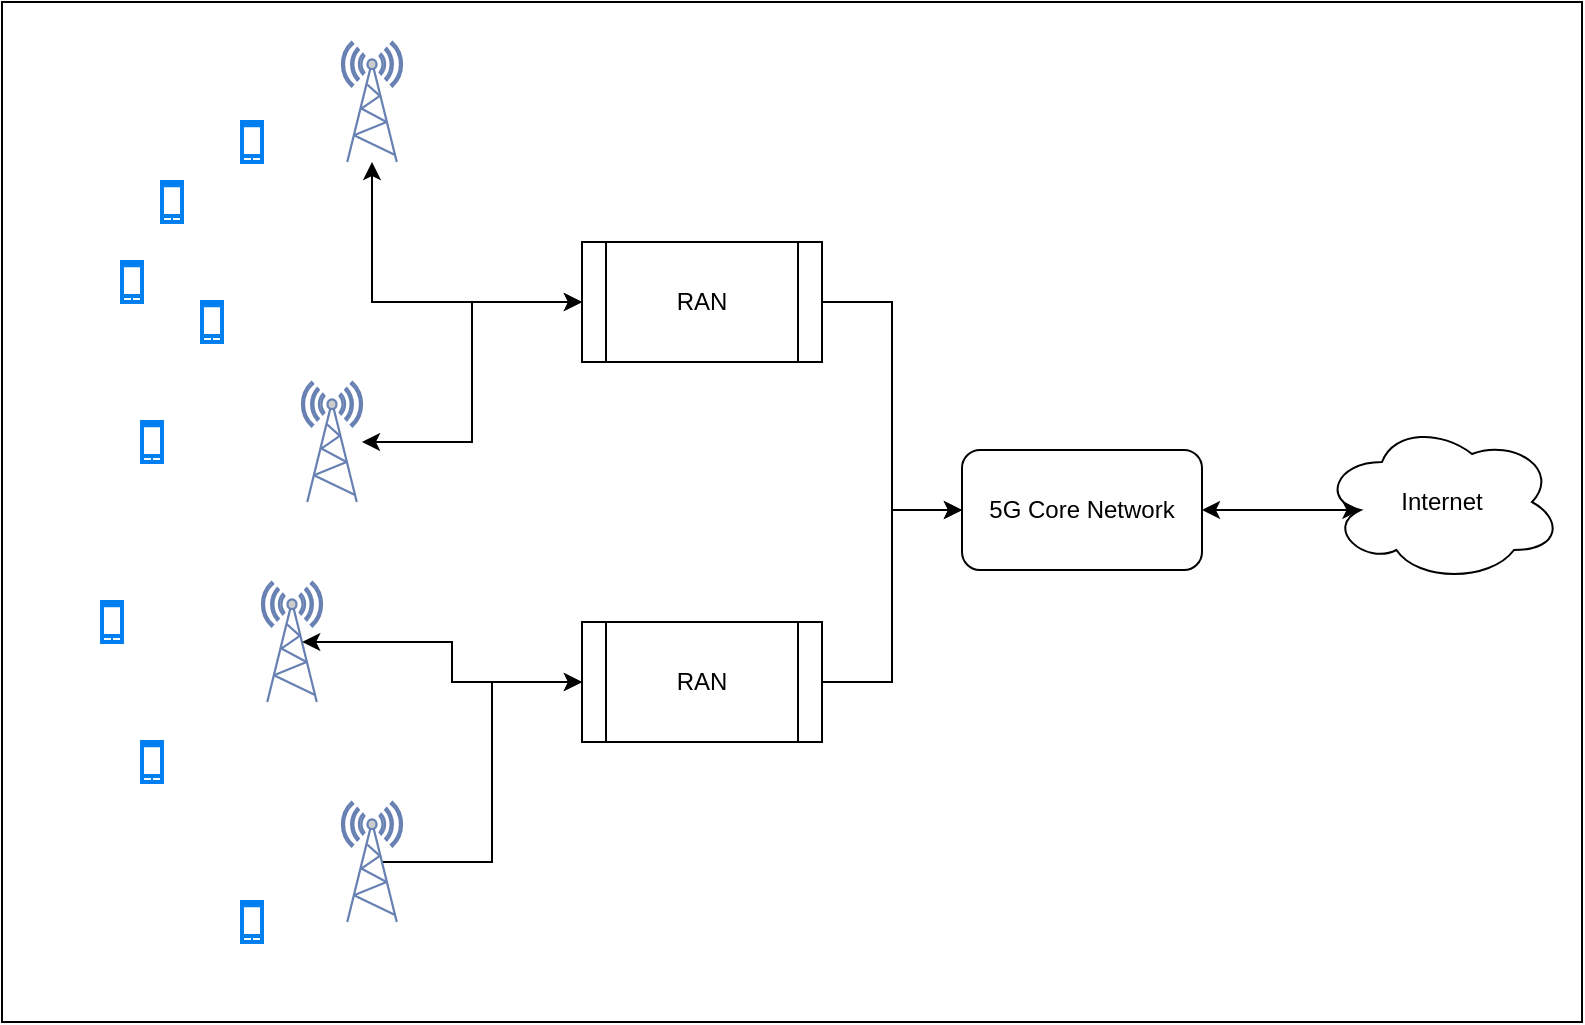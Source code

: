 <mxfile version="21.7.5" type="device">
  <diagram name="Page-1" id="B7oQnQYsPY74Lrkbd3UX">
    <mxGraphModel dx="1434" dy="843" grid="1" gridSize="10" guides="1" tooltips="1" connect="1" arrows="1" fold="1" page="1" pageScale="1" pageWidth="827" pageHeight="1169" math="0" shadow="0">
      <root>
        <mxCell id="0" />
        <mxCell id="1" parent="0" />
        <mxCell id="Kbqo44IROlKYJuxj_MG7-37" value="" style="group" vertex="1" connectable="0" parent="1">
          <mxGeometry x="40" y="160" width="790" height="510" as="geometry" />
        </mxCell>
        <mxCell id="Kbqo44IROlKYJuxj_MG7-36" value="" style="rounded=0;whiteSpace=wrap;html=1;" vertex="1" parent="Kbqo44IROlKYJuxj_MG7-37">
          <mxGeometry width="790" height="510" as="geometry" />
        </mxCell>
        <mxCell id="Kbqo44IROlKYJuxj_MG7-1" value="" style="fontColor=#0066CC;verticalAlign=top;verticalLabelPosition=bottom;labelPosition=center;align=center;html=1;outlineConnect=0;fillColor=#CCCCCC;strokeColor=#6881B3;gradientColor=none;gradientDirection=north;strokeWidth=2;shape=mxgraph.networks.radio_tower;" vertex="1" parent="Kbqo44IROlKYJuxj_MG7-37">
          <mxGeometry x="170" y="20" width="30" height="60" as="geometry" />
        </mxCell>
        <mxCell id="Kbqo44IROlKYJuxj_MG7-2" value="" style="fontColor=#0066CC;verticalAlign=top;verticalLabelPosition=bottom;labelPosition=center;align=center;html=1;outlineConnect=0;fillColor=#CCCCCC;strokeColor=#6881B3;gradientColor=none;gradientDirection=north;strokeWidth=2;shape=mxgraph.networks.radio_tower;" vertex="1" parent="Kbqo44IROlKYJuxj_MG7-37">
          <mxGeometry x="150" y="190" width="30" height="60" as="geometry" />
        </mxCell>
        <mxCell id="Kbqo44IROlKYJuxj_MG7-3" value="" style="fontColor=#0066CC;verticalAlign=top;verticalLabelPosition=bottom;labelPosition=center;align=center;html=1;outlineConnect=0;fillColor=#CCCCCC;strokeColor=#6881B3;gradientColor=none;gradientDirection=north;strokeWidth=2;shape=mxgraph.networks.radio_tower;" vertex="1" parent="Kbqo44IROlKYJuxj_MG7-37">
          <mxGeometry x="130" y="290" width="30" height="60" as="geometry" />
        </mxCell>
        <mxCell id="Kbqo44IROlKYJuxj_MG7-4" value="RAN" style="shape=process;whiteSpace=wrap;html=1;backgroundOutline=1;" vertex="1" parent="Kbqo44IROlKYJuxj_MG7-37">
          <mxGeometry x="290" y="120" width="120" height="60" as="geometry" />
        </mxCell>
        <mxCell id="Kbqo44IROlKYJuxj_MG7-6" style="edgeStyle=orthogonalEdgeStyle;rounded=0;orthogonalLoop=1;jettySize=auto;html=1;exitX=0.5;exitY=1;exitDx=0;exitDy=0;exitPerimeter=0;entryX=0;entryY=0.5;entryDx=0;entryDy=0;startArrow=classic;startFill=1;" edge="1" parent="Kbqo44IROlKYJuxj_MG7-37" source="Kbqo44IROlKYJuxj_MG7-1" target="Kbqo44IROlKYJuxj_MG7-4">
          <mxGeometry relative="1" as="geometry" />
        </mxCell>
        <mxCell id="Kbqo44IROlKYJuxj_MG7-7" style="edgeStyle=orthogonalEdgeStyle;rounded=0;orthogonalLoop=1;jettySize=auto;html=1;entryX=0;entryY=0.5;entryDx=0;entryDy=0;startArrow=classic;startFill=1;" edge="1" parent="Kbqo44IROlKYJuxj_MG7-37" source="Kbqo44IROlKYJuxj_MG7-2" target="Kbqo44IROlKYJuxj_MG7-4">
          <mxGeometry relative="1" as="geometry" />
        </mxCell>
        <mxCell id="Kbqo44IROlKYJuxj_MG7-8" value="RAN" style="shape=process;whiteSpace=wrap;html=1;backgroundOutline=1;" vertex="1" parent="Kbqo44IROlKYJuxj_MG7-37">
          <mxGeometry x="290" y="310" width="120" height="60" as="geometry" />
        </mxCell>
        <mxCell id="Kbqo44IROlKYJuxj_MG7-10" style="edgeStyle=orthogonalEdgeStyle;rounded=0;orthogonalLoop=1;jettySize=auto;html=1;exitX=0.67;exitY=0.5;exitDx=0;exitDy=0;exitPerimeter=0;entryX=0;entryY=0.5;entryDx=0;entryDy=0;startArrow=classic;startFill=1;" edge="1" parent="Kbqo44IROlKYJuxj_MG7-37" source="Kbqo44IROlKYJuxj_MG7-3" target="Kbqo44IROlKYJuxj_MG7-8">
          <mxGeometry relative="1" as="geometry" />
        </mxCell>
        <mxCell id="Kbqo44IROlKYJuxj_MG7-11" value="5G Core Network" style="rounded=1;whiteSpace=wrap;html=1;" vertex="1" parent="Kbqo44IROlKYJuxj_MG7-37">
          <mxGeometry x="480" y="224" width="120" height="60" as="geometry" />
        </mxCell>
        <mxCell id="Kbqo44IROlKYJuxj_MG7-12" style="edgeStyle=orthogonalEdgeStyle;rounded=0;orthogonalLoop=1;jettySize=auto;html=1;exitX=1;exitY=0.5;exitDx=0;exitDy=0;entryX=0;entryY=0.5;entryDx=0;entryDy=0;" edge="1" parent="Kbqo44IROlKYJuxj_MG7-37" source="Kbqo44IROlKYJuxj_MG7-4" target="Kbqo44IROlKYJuxj_MG7-11">
          <mxGeometry relative="1" as="geometry" />
        </mxCell>
        <mxCell id="Kbqo44IROlKYJuxj_MG7-14" style="edgeStyle=orthogonalEdgeStyle;rounded=0;orthogonalLoop=1;jettySize=auto;html=1;exitX=1;exitY=0.5;exitDx=0;exitDy=0;entryX=0;entryY=0.5;entryDx=0;entryDy=0;" edge="1" parent="Kbqo44IROlKYJuxj_MG7-37" source="Kbqo44IROlKYJuxj_MG7-8" target="Kbqo44IROlKYJuxj_MG7-11">
          <mxGeometry relative="1" as="geometry" />
        </mxCell>
        <mxCell id="Kbqo44IROlKYJuxj_MG7-19" style="edgeStyle=orthogonalEdgeStyle;rounded=0;orthogonalLoop=1;jettySize=auto;html=1;exitX=0.67;exitY=0.5;exitDx=0;exitDy=0;exitPerimeter=0;entryX=0;entryY=0.5;entryDx=0;entryDy=0;" edge="1" parent="Kbqo44IROlKYJuxj_MG7-37" source="Kbqo44IROlKYJuxj_MG7-17" target="Kbqo44IROlKYJuxj_MG7-8">
          <mxGeometry relative="1" as="geometry" />
        </mxCell>
        <mxCell id="Kbqo44IROlKYJuxj_MG7-17" value="" style="fontColor=#0066CC;verticalAlign=top;verticalLabelPosition=bottom;labelPosition=center;align=center;html=1;outlineConnect=0;fillColor=#CCCCCC;strokeColor=#6881B3;gradientColor=none;gradientDirection=north;strokeWidth=2;shape=mxgraph.networks.radio_tower;" vertex="1" parent="Kbqo44IROlKYJuxj_MG7-37">
          <mxGeometry x="170" y="400" width="30" height="60" as="geometry" />
        </mxCell>
        <mxCell id="Kbqo44IROlKYJuxj_MG7-20" value="Internet" style="ellipse;shape=cloud;whiteSpace=wrap;html=1;" vertex="1" parent="Kbqo44IROlKYJuxj_MG7-37">
          <mxGeometry x="660" y="210" width="120" height="80" as="geometry" />
        </mxCell>
        <mxCell id="Kbqo44IROlKYJuxj_MG7-21" style="edgeStyle=orthogonalEdgeStyle;rounded=0;orthogonalLoop=1;jettySize=auto;html=1;exitX=1;exitY=0.5;exitDx=0;exitDy=0;entryX=0.16;entryY=0.55;entryDx=0;entryDy=0;entryPerimeter=0;startArrow=classic;startFill=1;" edge="1" parent="Kbqo44IROlKYJuxj_MG7-37" source="Kbqo44IROlKYJuxj_MG7-11" target="Kbqo44IROlKYJuxj_MG7-20">
          <mxGeometry relative="1" as="geometry" />
        </mxCell>
        <mxCell id="Kbqo44IROlKYJuxj_MG7-24" value="" style="html=1;verticalLabelPosition=bottom;align=center;labelBackgroundColor=#ffffff;verticalAlign=top;strokeWidth=2;strokeColor=#0080F0;shadow=0;dashed=0;shape=mxgraph.ios7.icons.smartphone;" vertex="1" parent="Kbqo44IROlKYJuxj_MG7-37">
          <mxGeometry x="80" y="90" width="10" height="20" as="geometry" />
        </mxCell>
        <mxCell id="Kbqo44IROlKYJuxj_MG7-25" value="" style="html=1;verticalLabelPosition=bottom;align=center;labelBackgroundColor=#ffffff;verticalAlign=top;strokeWidth=2;strokeColor=#0080F0;shadow=0;dashed=0;shape=mxgraph.ios7.icons.smartphone;" vertex="1" parent="Kbqo44IROlKYJuxj_MG7-37">
          <mxGeometry x="70" y="370" width="10" height="20" as="geometry" />
        </mxCell>
        <mxCell id="Kbqo44IROlKYJuxj_MG7-26" value="" style="html=1;verticalLabelPosition=bottom;align=center;labelBackgroundColor=#ffffff;verticalAlign=top;strokeWidth=2;strokeColor=#0080F0;shadow=0;dashed=0;shape=mxgraph.ios7.icons.smartphone;" vertex="1" parent="Kbqo44IROlKYJuxj_MG7-37">
          <mxGeometry x="120" y="450" width="10" height="20" as="geometry" />
        </mxCell>
        <mxCell id="Kbqo44IROlKYJuxj_MG7-30" value="" style="html=1;verticalLabelPosition=bottom;align=center;labelBackgroundColor=#ffffff;verticalAlign=top;strokeWidth=2;strokeColor=#0080F0;shadow=0;dashed=0;shape=mxgraph.ios7.icons.smartphone;" vertex="1" parent="Kbqo44IROlKYJuxj_MG7-37">
          <mxGeometry x="60" y="130" width="10" height="20" as="geometry" />
        </mxCell>
        <mxCell id="Kbqo44IROlKYJuxj_MG7-31" value="" style="html=1;verticalLabelPosition=bottom;align=center;labelBackgroundColor=#ffffff;verticalAlign=top;strokeWidth=2;strokeColor=#0080F0;shadow=0;dashed=0;shape=mxgraph.ios7.icons.smartphone;" vertex="1" parent="Kbqo44IROlKYJuxj_MG7-37">
          <mxGeometry x="50" y="300" width="10" height="20" as="geometry" />
        </mxCell>
        <mxCell id="Kbqo44IROlKYJuxj_MG7-32" value="" style="html=1;verticalLabelPosition=bottom;align=center;labelBackgroundColor=#ffffff;verticalAlign=top;strokeWidth=2;strokeColor=#0080F0;shadow=0;dashed=0;shape=mxgraph.ios7.icons.smartphone;" vertex="1" parent="Kbqo44IROlKYJuxj_MG7-37">
          <mxGeometry x="120" y="60" width="10" height="20" as="geometry" />
        </mxCell>
        <mxCell id="Kbqo44IROlKYJuxj_MG7-33" value="" style="html=1;verticalLabelPosition=bottom;align=center;labelBackgroundColor=#ffffff;verticalAlign=top;strokeWidth=2;strokeColor=#0080F0;shadow=0;dashed=0;shape=mxgraph.ios7.icons.smartphone;" vertex="1" parent="Kbqo44IROlKYJuxj_MG7-37">
          <mxGeometry x="100" y="150" width="10" height="20" as="geometry" />
        </mxCell>
        <mxCell id="Kbqo44IROlKYJuxj_MG7-34" value="" style="html=1;verticalLabelPosition=bottom;align=center;labelBackgroundColor=#ffffff;verticalAlign=top;strokeWidth=2;strokeColor=#0080F0;shadow=0;dashed=0;shape=mxgraph.ios7.icons.smartphone;" vertex="1" parent="Kbqo44IROlKYJuxj_MG7-37">
          <mxGeometry x="70" y="210" width="10" height="20" as="geometry" />
        </mxCell>
      </root>
    </mxGraphModel>
  </diagram>
</mxfile>
